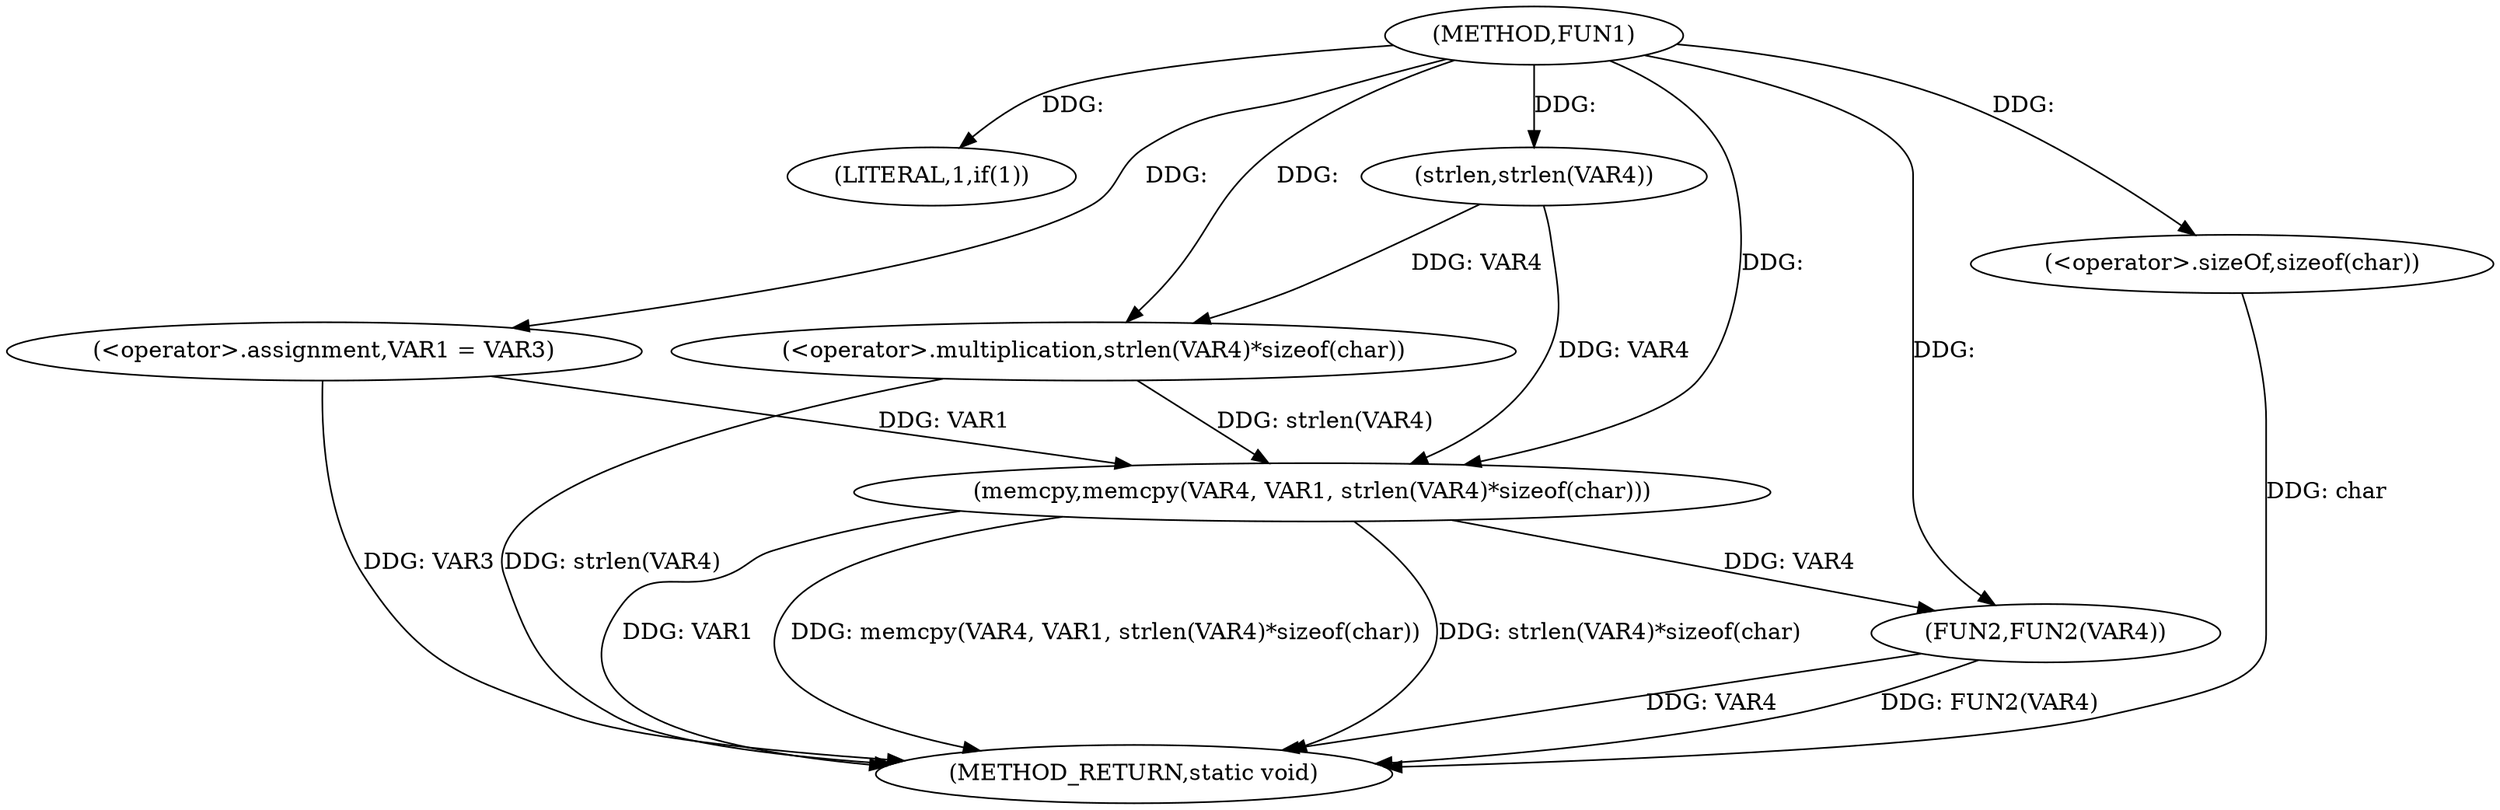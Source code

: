 digraph FUN1 {  
"1000100" [label = "(METHOD,FUN1)" ]
"1000123" [label = "(METHOD_RETURN,static void)" ]
"1000106" [label = "(LITERAL,1,if(1))" ]
"1000108" [label = "(<operator>.assignment,VAR1 = VAR3)" ]
"1000113" [label = "(memcpy,memcpy(VAR4, VAR1, strlen(VAR4)*sizeof(char)))" ]
"1000116" [label = "(<operator>.multiplication,strlen(VAR4)*sizeof(char))" ]
"1000117" [label = "(strlen,strlen(VAR4))" ]
"1000119" [label = "(<operator>.sizeOf,sizeof(char))" ]
"1000121" [label = "(FUN2,FUN2(VAR4))" ]
  "1000116" -> "1000123"  [ label = "DDG: strlen(VAR4)"] 
  "1000121" -> "1000123"  [ label = "DDG: VAR4"] 
  "1000113" -> "1000123"  [ label = "DDG: strlen(VAR4)*sizeof(char)"] 
  "1000113" -> "1000123"  [ label = "DDG: VAR1"] 
  "1000121" -> "1000123"  [ label = "DDG: FUN2(VAR4)"] 
  "1000113" -> "1000123"  [ label = "DDG: memcpy(VAR4, VAR1, strlen(VAR4)*sizeof(char))"] 
  "1000108" -> "1000123"  [ label = "DDG: VAR3"] 
  "1000119" -> "1000123"  [ label = "DDG: char"] 
  "1000100" -> "1000106"  [ label = "DDG: "] 
  "1000100" -> "1000108"  [ label = "DDG: "] 
  "1000117" -> "1000113"  [ label = "DDG: VAR4"] 
  "1000100" -> "1000113"  [ label = "DDG: "] 
  "1000108" -> "1000113"  [ label = "DDG: VAR1"] 
  "1000116" -> "1000113"  [ label = "DDG: strlen(VAR4)"] 
  "1000117" -> "1000116"  [ label = "DDG: VAR4"] 
  "1000100" -> "1000117"  [ label = "DDG: "] 
  "1000100" -> "1000116"  [ label = "DDG: "] 
  "1000100" -> "1000119"  [ label = "DDG: "] 
  "1000113" -> "1000121"  [ label = "DDG: VAR4"] 
  "1000100" -> "1000121"  [ label = "DDG: "] 
}
